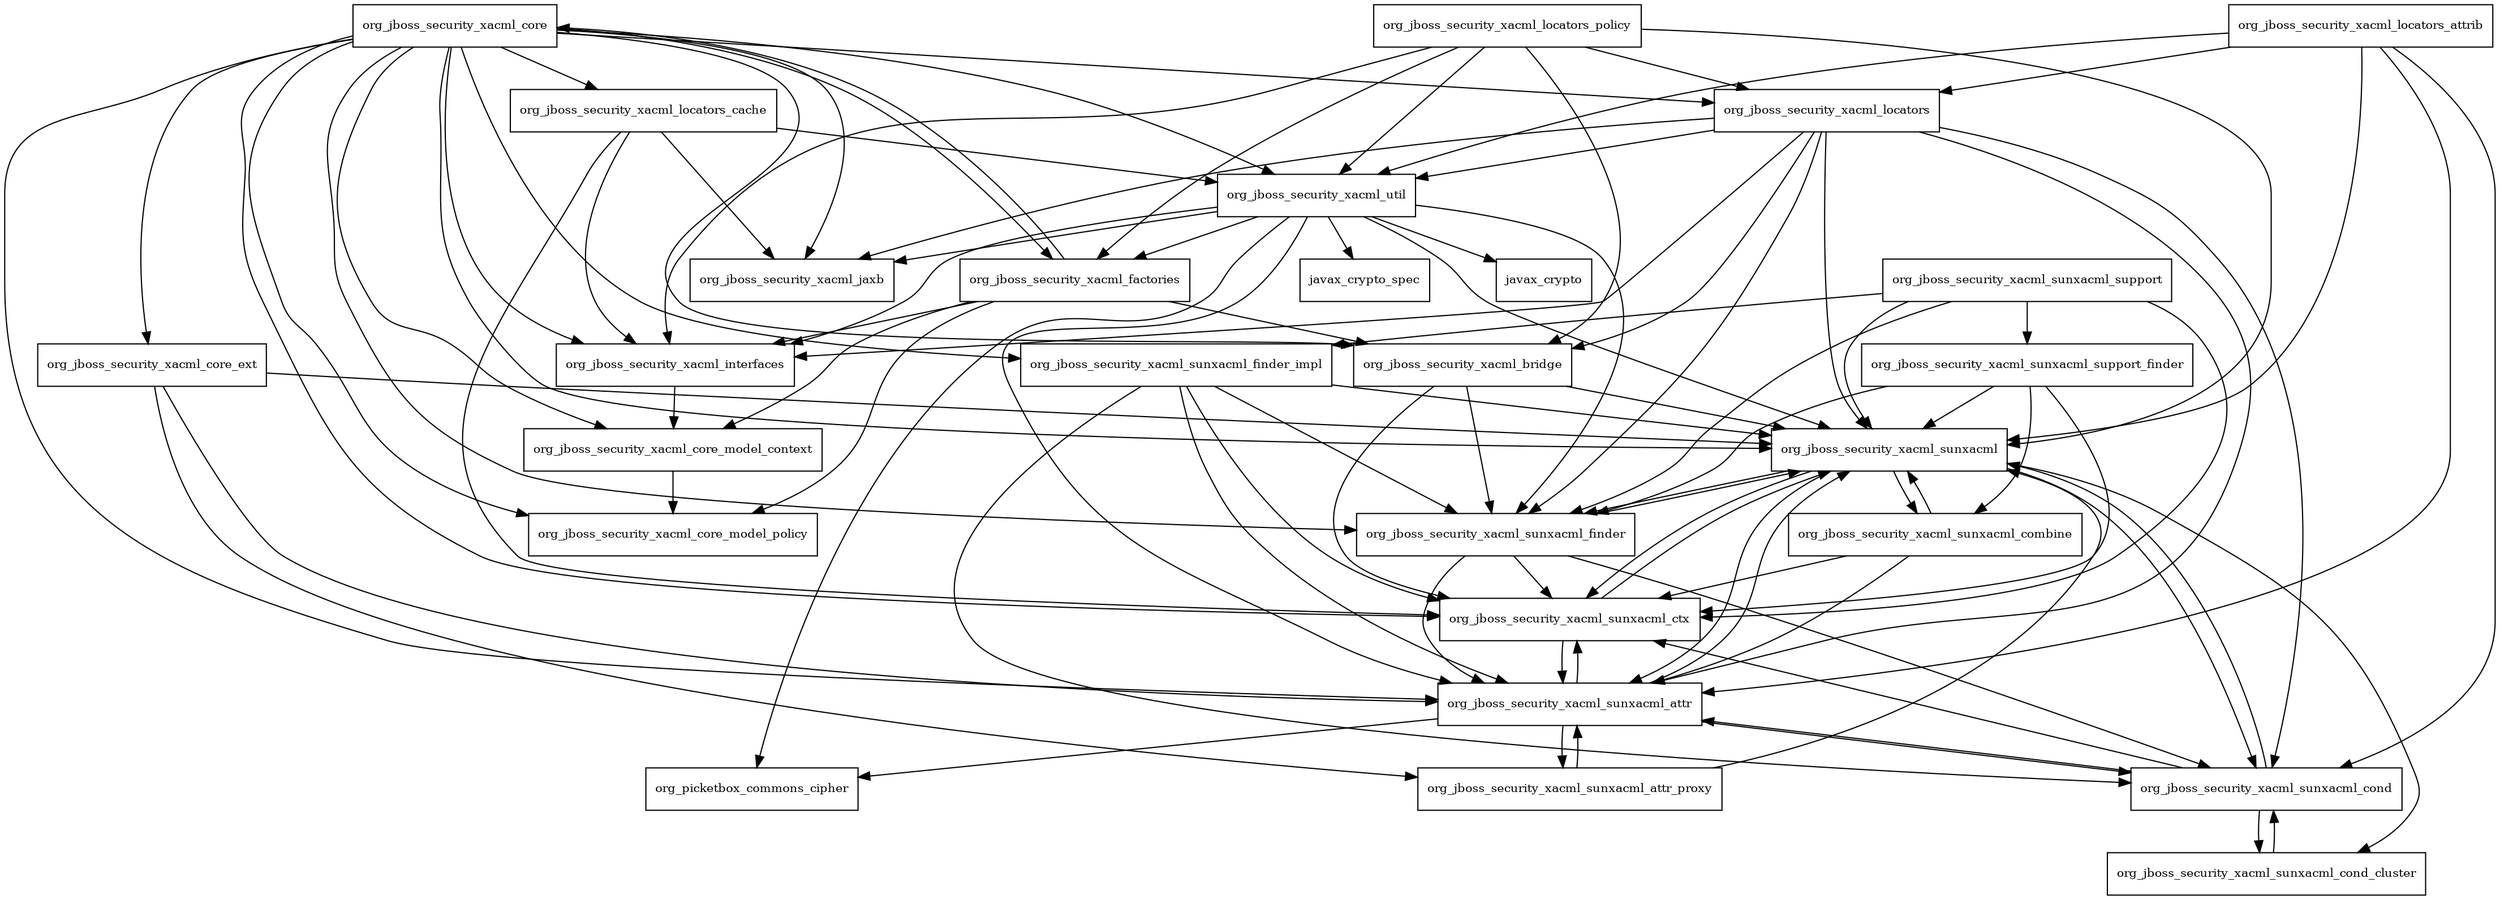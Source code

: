 digraph jbossxacml_2_0_8_Final_redhat_5_package_dependencies {
  node [shape = box, fontsize=10.0];
  org_jboss_security_xacml_bridge -> org_jboss_security_xacml_sunxacml;
  org_jboss_security_xacml_bridge -> org_jboss_security_xacml_sunxacml_ctx;
  org_jboss_security_xacml_bridge -> org_jboss_security_xacml_sunxacml_finder;
  org_jboss_security_xacml_core -> org_jboss_security_xacml_bridge;
  org_jboss_security_xacml_core -> org_jboss_security_xacml_core_ext;
  org_jboss_security_xacml_core -> org_jboss_security_xacml_core_model_context;
  org_jboss_security_xacml_core -> org_jboss_security_xacml_core_model_policy;
  org_jboss_security_xacml_core -> org_jboss_security_xacml_factories;
  org_jboss_security_xacml_core -> org_jboss_security_xacml_interfaces;
  org_jboss_security_xacml_core -> org_jboss_security_xacml_jaxb;
  org_jboss_security_xacml_core -> org_jboss_security_xacml_locators;
  org_jboss_security_xacml_core -> org_jboss_security_xacml_locators_cache;
  org_jboss_security_xacml_core -> org_jboss_security_xacml_sunxacml;
  org_jboss_security_xacml_core -> org_jboss_security_xacml_sunxacml_attr;
  org_jboss_security_xacml_core -> org_jboss_security_xacml_sunxacml_ctx;
  org_jboss_security_xacml_core -> org_jboss_security_xacml_sunxacml_finder;
  org_jboss_security_xacml_core -> org_jboss_security_xacml_sunxacml_finder_impl;
  org_jboss_security_xacml_core -> org_jboss_security_xacml_util;
  org_jboss_security_xacml_core_ext -> org_jboss_security_xacml_sunxacml;
  org_jboss_security_xacml_core_ext -> org_jboss_security_xacml_sunxacml_attr;
  org_jboss_security_xacml_core_ext -> org_jboss_security_xacml_sunxacml_attr_proxy;
  org_jboss_security_xacml_core_model_context -> org_jboss_security_xacml_core_model_policy;
  org_jboss_security_xacml_factories -> org_jboss_security_xacml_bridge;
  org_jboss_security_xacml_factories -> org_jboss_security_xacml_core;
  org_jboss_security_xacml_factories -> org_jboss_security_xacml_core_model_context;
  org_jboss_security_xacml_factories -> org_jboss_security_xacml_core_model_policy;
  org_jboss_security_xacml_factories -> org_jboss_security_xacml_interfaces;
  org_jboss_security_xacml_interfaces -> org_jboss_security_xacml_core_model_context;
  org_jboss_security_xacml_locators -> org_jboss_security_xacml_bridge;
  org_jboss_security_xacml_locators -> org_jboss_security_xacml_interfaces;
  org_jboss_security_xacml_locators -> org_jboss_security_xacml_jaxb;
  org_jboss_security_xacml_locators -> org_jboss_security_xacml_sunxacml;
  org_jboss_security_xacml_locators -> org_jboss_security_xacml_sunxacml_attr;
  org_jboss_security_xacml_locators -> org_jboss_security_xacml_sunxacml_cond;
  org_jboss_security_xacml_locators -> org_jboss_security_xacml_sunxacml_finder;
  org_jboss_security_xacml_locators -> org_jboss_security_xacml_util;
  org_jboss_security_xacml_locators_attrib -> org_jboss_security_xacml_locators;
  org_jboss_security_xacml_locators_attrib -> org_jboss_security_xacml_sunxacml;
  org_jboss_security_xacml_locators_attrib -> org_jboss_security_xacml_sunxacml_attr;
  org_jboss_security_xacml_locators_attrib -> org_jboss_security_xacml_sunxacml_cond;
  org_jboss_security_xacml_locators_attrib -> org_jboss_security_xacml_util;
  org_jboss_security_xacml_locators_cache -> org_jboss_security_xacml_interfaces;
  org_jboss_security_xacml_locators_cache -> org_jboss_security_xacml_jaxb;
  org_jboss_security_xacml_locators_cache -> org_jboss_security_xacml_sunxacml_ctx;
  org_jboss_security_xacml_locators_cache -> org_jboss_security_xacml_util;
  org_jboss_security_xacml_locators_policy -> org_jboss_security_xacml_bridge;
  org_jboss_security_xacml_locators_policy -> org_jboss_security_xacml_factories;
  org_jboss_security_xacml_locators_policy -> org_jboss_security_xacml_interfaces;
  org_jboss_security_xacml_locators_policy -> org_jboss_security_xacml_locators;
  org_jboss_security_xacml_locators_policy -> org_jboss_security_xacml_sunxacml;
  org_jboss_security_xacml_locators_policy -> org_jboss_security_xacml_util;
  org_jboss_security_xacml_sunxacml -> org_jboss_security_xacml_sunxacml_attr;
  org_jboss_security_xacml_sunxacml -> org_jboss_security_xacml_sunxacml_combine;
  org_jboss_security_xacml_sunxacml -> org_jboss_security_xacml_sunxacml_cond;
  org_jboss_security_xacml_sunxacml -> org_jboss_security_xacml_sunxacml_cond_cluster;
  org_jboss_security_xacml_sunxacml -> org_jboss_security_xacml_sunxacml_ctx;
  org_jboss_security_xacml_sunxacml -> org_jboss_security_xacml_sunxacml_finder;
  org_jboss_security_xacml_sunxacml_attr -> org_jboss_security_xacml_sunxacml;
  org_jboss_security_xacml_sunxacml_attr -> org_jboss_security_xacml_sunxacml_attr_proxy;
  org_jboss_security_xacml_sunxacml_attr -> org_jboss_security_xacml_sunxacml_cond;
  org_jboss_security_xacml_sunxacml_attr -> org_jboss_security_xacml_sunxacml_ctx;
  org_jboss_security_xacml_sunxacml_attr -> org_picketbox_commons_cipher;
  org_jboss_security_xacml_sunxacml_attr_proxy -> org_jboss_security_xacml_sunxacml;
  org_jboss_security_xacml_sunxacml_attr_proxy -> org_jboss_security_xacml_sunxacml_attr;
  org_jboss_security_xacml_sunxacml_combine -> org_jboss_security_xacml_sunxacml;
  org_jboss_security_xacml_sunxacml_combine -> org_jboss_security_xacml_sunxacml_attr;
  org_jboss_security_xacml_sunxacml_combine -> org_jboss_security_xacml_sunxacml_ctx;
  org_jboss_security_xacml_sunxacml_cond -> org_jboss_security_xacml_sunxacml;
  org_jboss_security_xacml_sunxacml_cond -> org_jboss_security_xacml_sunxacml_attr;
  org_jboss_security_xacml_sunxacml_cond -> org_jboss_security_xacml_sunxacml_cond_cluster;
  org_jboss_security_xacml_sunxacml_cond -> org_jboss_security_xacml_sunxacml_ctx;
  org_jboss_security_xacml_sunxacml_cond_cluster -> org_jboss_security_xacml_sunxacml_cond;
  org_jboss_security_xacml_sunxacml_ctx -> org_jboss_security_xacml_sunxacml;
  org_jboss_security_xacml_sunxacml_ctx -> org_jboss_security_xacml_sunxacml_attr;
  org_jboss_security_xacml_sunxacml_finder -> org_jboss_security_xacml_sunxacml;
  org_jboss_security_xacml_sunxacml_finder -> org_jboss_security_xacml_sunxacml_attr;
  org_jboss_security_xacml_sunxacml_finder -> org_jboss_security_xacml_sunxacml_cond;
  org_jboss_security_xacml_sunxacml_finder -> org_jboss_security_xacml_sunxacml_ctx;
  org_jboss_security_xacml_sunxacml_finder_impl -> org_jboss_security_xacml_sunxacml;
  org_jboss_security_xacml_sunxacml_finder_impl -> org_jboss_security_xacml_sunxacml_attr;
  org_jboss_security_xacml_sunxacml_finder_impl -> org_jboss_security_xacml_sunxacml_cond;
  org_jboss_security_xacml_sunxacml_finder_impl -> org_jboss_security_xacml_sunxacml_ctx;
  org_jboss_security_xacml_sunxacml_finder_impl -> org_jboss_security_xacml_sunxacml_finder;
  org_jboss_security_xacml_sunxacml_support -> org_jboss_security_xacml_sunxacml;
  org_jboss_security_xacml_sunxacml_support -> org_jboss_security_xacml_sunxacml_ctx;
  org_jboss_security_xacml_sunxacml_support -> org_jboss_security_xacml_sunxacml_finder;
  org_jboss_security_xacml_sunxacml_support -> org_jboss_security_xacml_sunxacml_finder_impl;
  org_jboss_security_xacml_sunxacml_support -> org_jboss_security_xacml_sunxacml_support_finder;
  org_jboss_security_xacml_sunxacml_support_finder -> org_jboss_security_xacml_sunxacml;
  org_jboss_security_xacml_sunxacml_support_finder -> org_jboss_security_xacml_sunxacml_combine;
  org_jboss_security_xacml_sunxacml_support_finder -> org_jboss_security_xacml_sunxacml_ctx;
  org_jboss_security_xacml_sunxacml_support_finder -> org_jboss_security_xacml_sunxacml_finder;
  org_jboss_security_xacml_util -> javax_crypto;
  org_jboss_security_xacml_util -> javax_crypto_spec;
  org_jboss_security_xacml_util -> org_jboss_security_xacml_factories;
  org_jboss_security_xacml_util -> org_jboss_security_xacml_interfaces;
  org_jboss_security_xacml_util -> org_jboss_security_xacml_jaxb;
  org_jboss_security_xacml_util -> org_jboss_security_xacml_sunxacml;
  org_jboss_security_xacml_util -> org_jboss_security_xacml_sunxacml_attr;
  org_jboss_security_xacml_util -> org_jboss_security_xacml_sunxacml_finder;
  org_jboss_security_xacml_util -> org_picketbox_commons_cipher;
}

